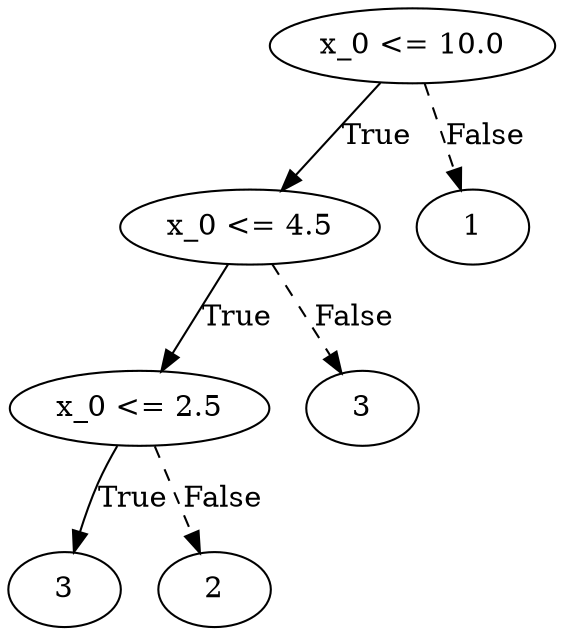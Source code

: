 digraph {
0 [label="x_0 <= 10.0"];
1 [label="x_0 <= 4.5"];
2 [label="x_0 <= 2.5"];
3 [label="3"];
2 -> 3 [label="True"];
4 [label="2"];
2 -> 4 [style="dashed", label="False"];
1 -> 2 [label="True"];
5 [label="3"];
1 -> 5 [style="dashed", label="False"];
0 -> 1 [label="True"];
6 [label="1"];
0 -> 6 [style="dashed", label="False"];

}